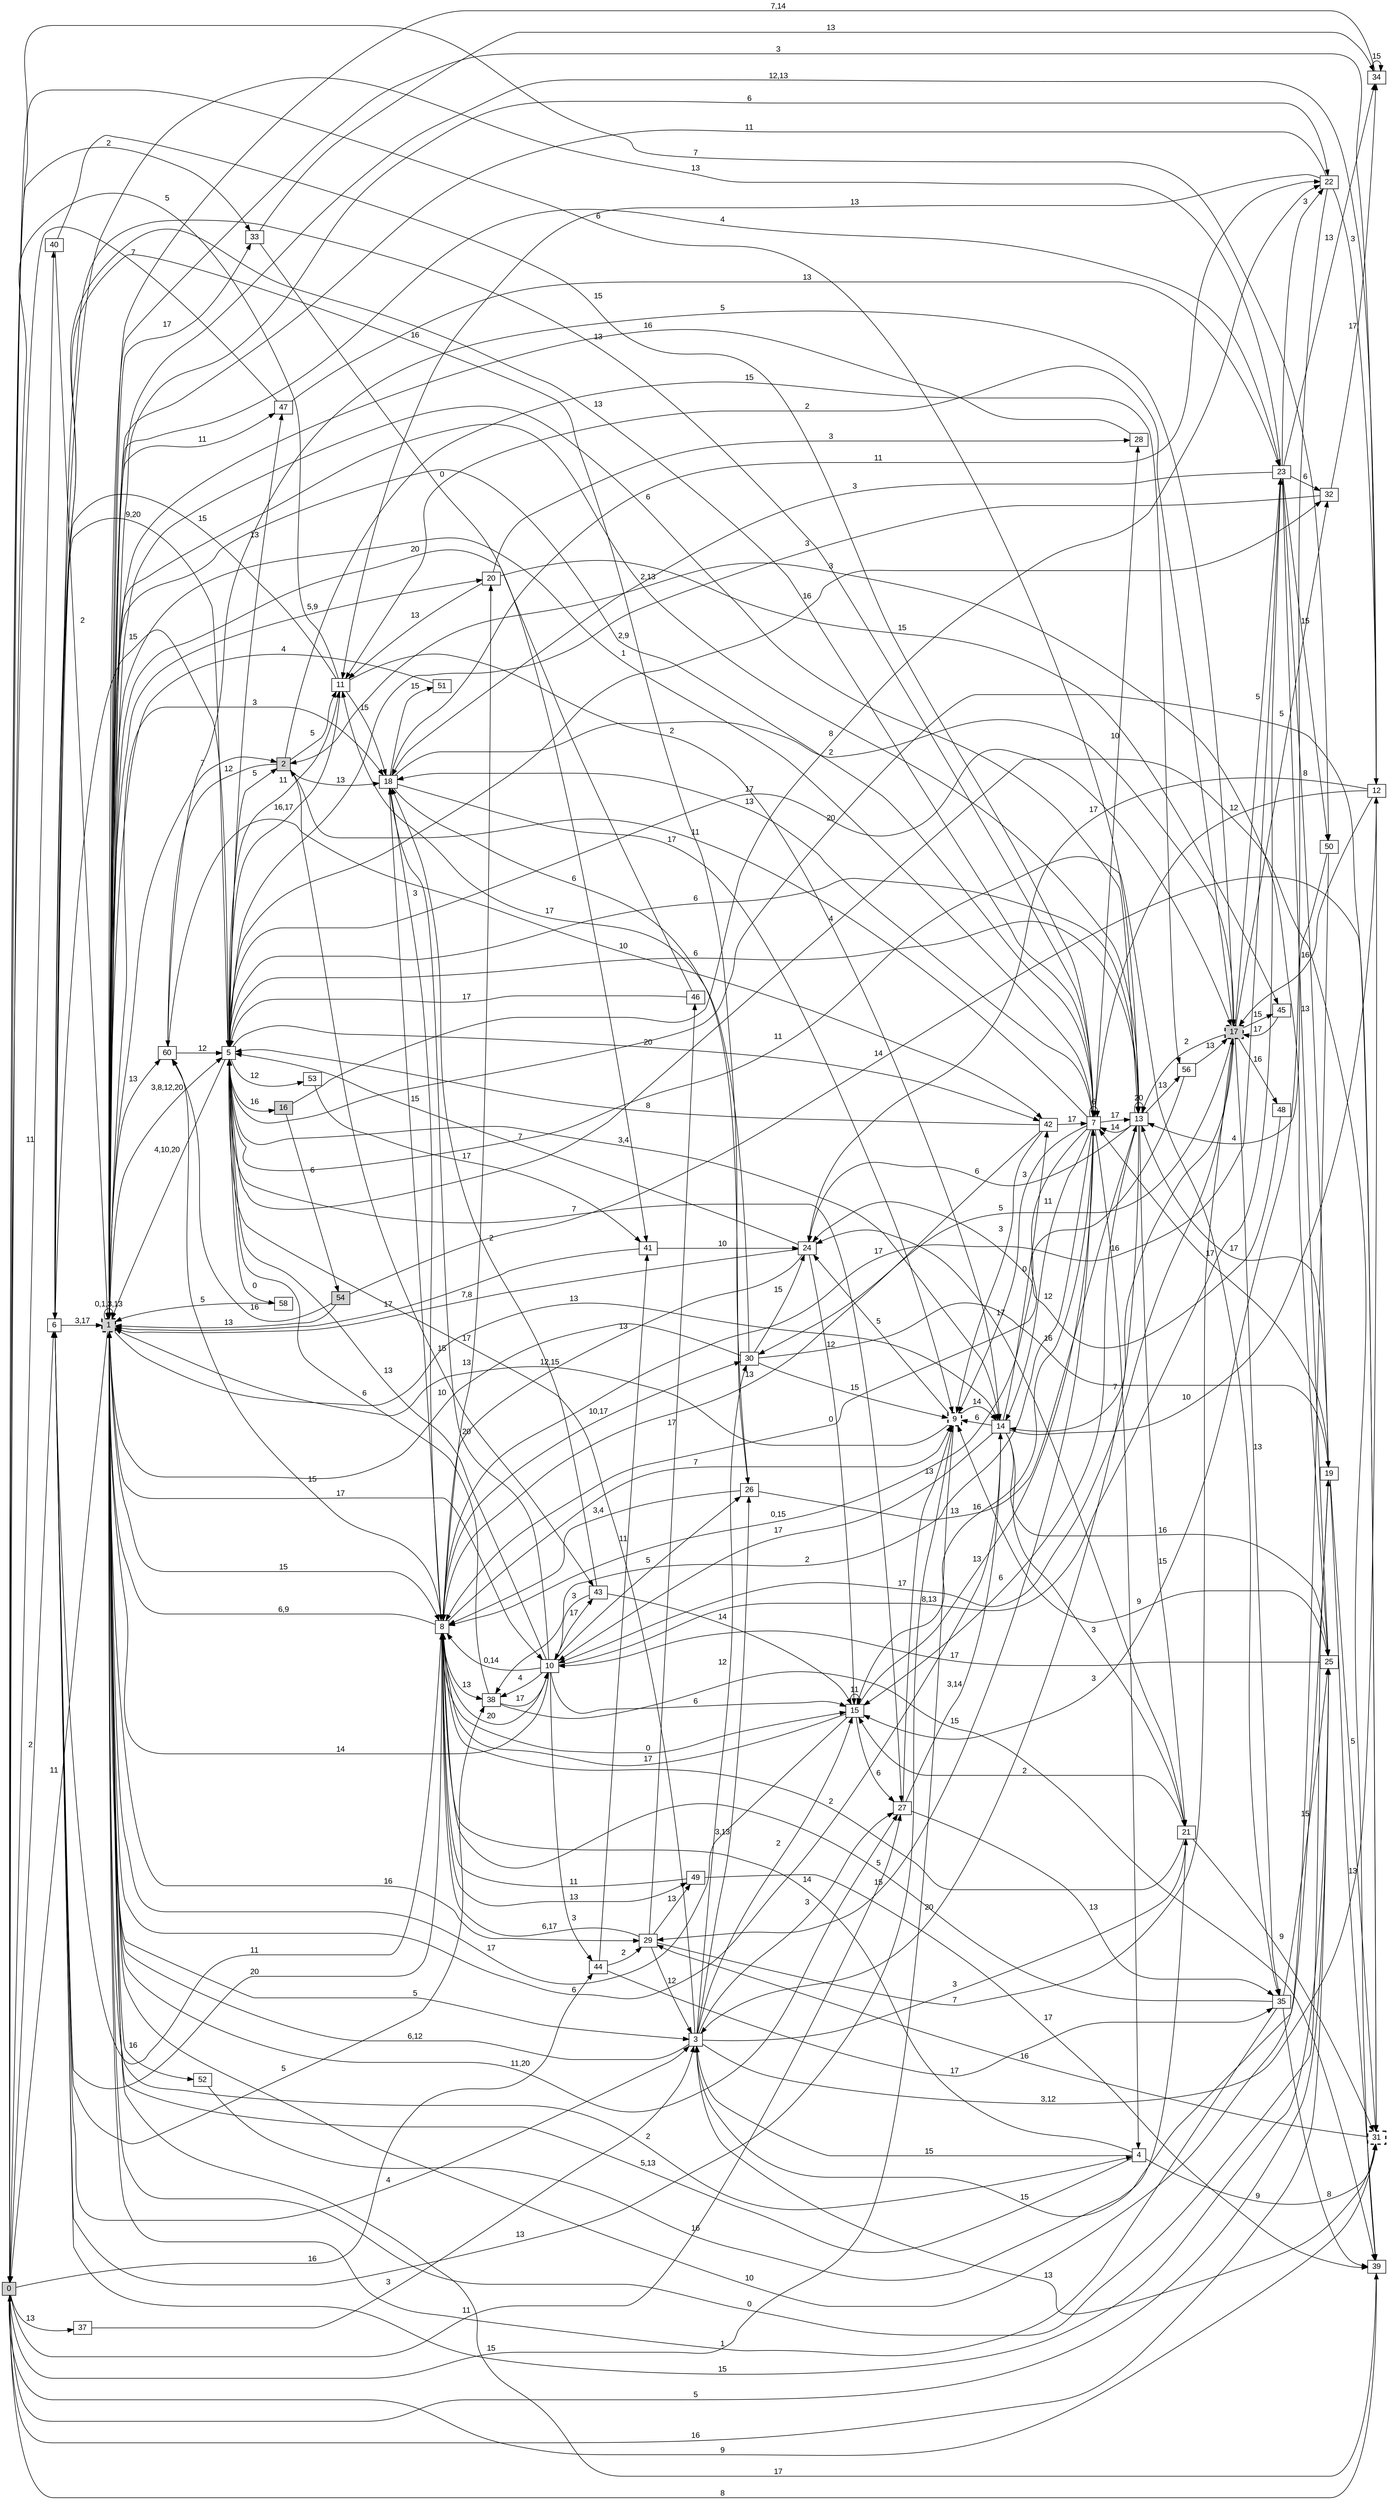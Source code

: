 digraph "NDFA" {
  rankdir=LR
  node [shape=box width=0.1 height=0.1 fontname=Arial]
  edge [fontname=Arial]
/* Estados */
 s0 [label="0" style="filled"] /* I:1 F:0 D:0 */
 s1 [label="1" style="filled,bold,dashed"] /* I:1 F:1 D:0 */
 s2 [label="2" style="filled"] /* I:1 F:0 D:0 */
 s3 [label="3" ] /* I:0 F:0 D:0 */
 s4 [label="4" ] /* I:0 F:0 D:0 */
 s5 [label="5" ] /* I:0 F:0 D:0 */
 s6 [label="6" ] /* I:0 F:0 D:0 */
 s7 [label="7" ] /* I:0 F:0 D:0 */
 s8 [label="8" ] /* I:0 F:0 D:0 */
 s9 [label="9" style="bold,dashed"] /* I:0 F:1 D:0 */
 s10 [label="10" ] /* I:0 F:0 D:0 */
 s11 [label="11" ] /* I:0 F:0 D:0 */
 s12 [label="12" ] /* I:0 F:0 D:0 */
 s13 [label="13" ] /* I:0 F:0 D:0 */
 s14 [label="14" ] /* I:0 F:0 D:0 */
 s15 [label="15" ] /* I:0 F:0 D:0 */
 s16 [label="16" style="filled"] /* I:1 F:0 D:0 */
 s17 [label="17" style="filled,bold,dashed"] /* I:1 F:1 D:0 */
 s18 [label="18" ] /* I:0 F:0 D:0 */
 s19 [label="19" ] /* I:0 F:0 D:0 */
 s20 [label="20" ] /* I:0 F:0 D:0 */
 s21 [label="21" ] /* I:0 F:0 D:0 */
 s22 [label="22" ] /* I:0 F:0 D:0 */
 s23 [label="23" ] /* I:0 F:0 D:0 */
 s24 [label="24" ] /* I:0 F:0 D:0 */
 s25 [label="25" ] /* I:0 F:0 D:0 */
 s26 [label="26" ] /* I:0 F:0 D:0 */
 s27 [label="27" ] /* I:0 F:0 D:0 */
 s28 [label="28" ] /* I:0 F:0 D:0 */
 s29 [label="29" ] /* I:0 F:0 D:0 */
 s30 [label="30" ] /* I:0 F:0 D:0 */
 s31 [label="31" style="bold,dashed"] /* I:0 F:1 D:0 */
 s32 [label="32" ] /* I:0 F:0 D:0 */
 s33 [label="33" ] /* I:0 F:0 D:0 */
 s34 [label="34" ] /* I:0 F:0 D:0 */
 s35 [label="35" ] /* I:0 F:0 D:0 */
 s37 [label="37" ] /* I:0 F:0 D:0 */
 s38 [label="38" ] /* I:0 F:0 D:0 */
 s39 [label="39" ] /* I:0 F:0 D:0 */
 s40 [label="40" ] /* I:0 F:0 D:0 */
 s41 [label="41" ] /* I:0 F:0 D:0 */
 s42 [label="42" ] /* I:0 F:0 D:0 */
 s43 [label="43" ] /* I:0 F:0 D:0 */
 s44 [label="44" ] /* I:0 F:0 D:0 */
 s45 [label="45" ] /* I:0 F:0 D:0 */
 s46 [label="46" ] /* I:0 F:0 D:0 */
 s47 [label="47" ] /* I:0 F:0 D:0 */
 s48 [label="48" ] /* I:0 F:0 D:0 */
 s49 [label="49" ] /* I:0 F:0 D:0 */
 s50 [label="50" ] /* I:0 F:0 D:0 */
 s51 [label="51" ] /* I:0 F:0 D:0 */
 s52 [label="52" ] /* I:0 F:0 D:0 */
 s53 [label="53" ] /* I:0 F:0 D:0 */
 s54 [label="54" style="filled"] /* I:1 F:0 D:0 */
 s56 [label="56" ] /* I:0 F:0 D:0 */
 s58 [label="58" ] /* I:0 F:0 D:0 */
 s60 [label="60" ] /* I:0 F:0 D:0 */
/* Transiciones */
  s0 -> s6 [label="2"]
  s0 -> s13 [label="6"]
  s0 -> s25 [label="16"]
  s0 -> s27 [label="11"]
  s0 -> s31 [label="9"]
  s0 -> s33 [label="2"]
  s0 -> s37 [label="13"]
  s0 -> s39 [label="8"]
  s0 -> s40 [label="11"]
  s0 -> s44 [label="16"]
  s0 -> s50 [label="7"]
  s1 -> s0 [label="11"]
  s1 -> s1 [label="0,1,3,13"]
  s1 -> s2 [label="7"]
  s1 -> s3 [label="5"]
  s1 -> s4 [label="2"]
  s1 -> s5 [label="3,8,12,20"]
  s1 -> s7 [label="2,9"]
  s1 -> s8 [label="15"]
  s1 -> s10 [label="17"]
  s1 -> s12 [label="3"]
  s1 -> s13 [label="6"]
  s1 -> s14 [label="13"]
  s1 -> s18 [label="3"]
  s1 -> s19 [label="0"]
  s1 -> s20 [label="5,9"]
  s1 -> s22 [label="6"]
  s1 -> s23 [label="4"]
  s1 -> s27 [label="11,20"]
  s1 -> s29 [label="16"]
  s1 -> s33 [label="17"]
  s1 -> s47 [label="11"]
  s1 -> s52 [label="16"]
  s1 -> s60 [label="13"]
  s2 -> s11 [label="5"]
  s2 -> s18 [label="13"]
  s2 -> s43 [label="15"]
  s2 -> s56 [label="15"]
  s2 -> s60 [label="12"]
  s3 -> s1 [label="6,12"]
  s3 -> s5 [label="17"]
  s3 -> s12 [label="3,12"]
  s3 -> s15 [label="2"]
  s3 -> s19 [label="15"]
  s3 -> s21 [label="3"]
  s3 -> s26 [label="3,13"]
  s3 -> s27 [label="3"]
  s3 -> s30 [label="12"]
  s4 -> s1 [label="5,13"]
  s4 -> s3 [label="15"]
  s4 -> s8 [label="14"]
  s4 -> s31 [label="9"]
  s5 -> s1 [label="4,10,20"]
  s5 -> s2 [label="5"]
  s5 -> s6 [label="9,20"]
  s5 -> s11 [label="11"]
  s5 -> s13 [label="6"]
  s5 -> s14 [label="3,4"]
  s5 -> s16 [label="16"]
  s5 -> s17 [label="17"]
  s5 -> s27 [label="7"]
  s5 -> s31 [label="20"]
  s5 -> s32 [label="16"]
  s5 -> s35 [label="11"]
  s5 -> s42 [label="20"]
  s5 -> s47 [label="13"]
  s5 -> s53 [label="12"]
  s5 -> s58 [label="0"]
  s6 -> s1 [label="3,17"]
  s6 -> s3 [label="4"]
  s6 -> s5 [label="15"]
  s6 -> s7 [label="13"]
  s6 -> s8 [label="20"]
  s6 -> s25 [label="15"]
  s6 -> s38 [label="5"]
  s7 -> s1 [label="1"]
  s7 -> s2 [label="11"]
  s7 -> s4 [label="16"]
  s7 -> s6 [label="13"]
  s7 -> s7 [label="6"]
  s7 -> s8 [label="0,15"]
  s7 -> s9 [label="3"]
  s7 -> s13 [label="17"]
  s7 -> s14 [label="11"]
  s7 -> s15 [label="16"]
  s7 -> s18 [label="13"]
  s7 -> s28 [label="10"]
  s7 -> s29 [label="15"]
  s7 -> s38 [label="2"]
  s8 -> s1 [label="6,9"]
  s8 -> s6 [label="11"]
  s8 -> s9 [label="7"]
  s8 -> s10 [label="20"]
  s8 -> s15 [label="0"]
  s8 -> s18 [label="3"]
  s8 -> s20 [label="13"]
  s8 -> s23 [label="17"]
  s8 -> s30 [label="10,17"]
  s8 -> s38 [label="13"]
  s8 -> s49 [label="13"]
  s8 -> s60 [label="15"]
  s9 -> s0 [label="15"]
  s9 -> s1 [label="12,15"]
  s9 -> s6 [label="13"]
  s9 -> s14 [label="14"]
  s9 -> s24 [label="5"]
  s10 -> s1 [label="14"]
  s10 -> s5 [label="13"]
  s10 -> s8 [label="0,14"]
  s10 -> s15 [label="6"]
  s10 -> s18 [label="20"]
  s10 -> s23 [label="8,13"]
  s10 -> s26 [label="5"]
  s10 -> s38 [label="4"]
  s10 -> s43 [label="17"]
  s10 -> s44 [label="3"]
  s11 -> s0 [label="5"]
  s11 -> s5 [label="16,17"]
  s11 -> s6 [label="15"]
  s11 -> s14 [label="2"]
  s11 -> s18 [label="15"]
  s12 -> s1 [label="12,13"]
  s12 -> s7 [label="12"]
  s12 -> s17 [label="16"]
  s12 -> s24 [label="17"]
  s13 -> s1 [label="2,13"]
  s13 -> s3 [label="20"]
  s13 -> s5 [label="6"]
  s13 -> s7 [label="14"]
  s13 -> s13 [label="20"]
  s13 -> s15 [label="6"]
  s13 -> s21 [label="15"]
  s13 -> s24 [label="6"]
  s13 -> s56 [label="13"]
  s14 -> s1 [label="6"]
  s14 -> s9 [label="6"]
  s14 -> s10 [label="17"]
  s14 -> s12 [label="10"]
  s14 -> s21 [label="3"]
  s14 -> s25 [label="16"]
  s14 -> s42 [label="0"]
  s15 -> s1 [label="17"]
  s15 -> s7 [label="13"]
  s15 -> s8 [label="17"]
  s15 -> s15 [label="11"]
  s15 -> s27 [label="6"]
  s16 -> s22 [label="8"]
  s16 -> s54 [label="6"]
  s17 -> s10 [label="17"]
  s17 -> s11 [label="2"]
  s17 -> s13 [label="2"]
  s17 -> s14 [label="7"]
  s17 -> s23 [label="5"]
  s17 -> s30 [label="5"]
  s17 -> s32 [label="5"]
  s17 -> s35 [label="13"]
  s17 -> s45 [label="15"]
  s17 -> s48 [label="16"]
  s18 -> s8 [label="15"]
  s18 -> s9 [label="17"]
  s18 -> s17 [label="2"]
  s18 -> s22 [label="11"]
  s18 -> s26 [label="6"]
  s18 -> s51 [label="15"]
  s19 -> s7 [label="17"]
  s19 -> s13 [label="17"]
  s19 -> s31 [label="5"]
  s19 -> s39 [label="13"]
  s20 -> s11 [label="13"]
  s20 -> s28 [label="3"]
  s20 -> s45 [label="15"]
  s21 -> s8 [label="2"]
  s21 -> s15 [label="2"]
  s21 -> s24 [label="17"]
  s21 -> s31 [label="9"]
  s22 -> s1 [label="11"]
  s22 -> s11 [label="13"]
  s22 -> s12 [label="3"]
  s22 -> s15 [label="3"]
  s23 -> s6 [label="13"]
  s23 -> s18 [label="3"]
  s23 -> s19 [label="8"]
  s23 -> s22 [label="3"]
  s23 -> s25 [label="13"]
  s23 -> s32 [label="6"]
  s23 -> s34 [label="13"]
  s23 -> s50 [label="15"]
  s24 -> s1 [label="7,8"]
  s24 -> s5 [label="7"]
  s24 -> s8 [label="13"]
  s24 -> s15 [label="12"]
  s25 -> s0 [label="5"]
  s25 -> s2 [label="3"]
  s25 -> s9 [label="9"]
  s25 -> s10 [label="17"]
  s26 -> s6 [label="16"]
  s26 -> s8 [label="3,4"]
  s26 -> s13 [label="13"]
  s27 -> s9 [label="13"]
  s27 -> s14 [label="3,14"]
  s27 -> s35 [label="13"]
  s28 -> s1 [label="16"]
  s29 -> s3 [label="12"]
  s29 -> s8 [label="6,17"]
  s29 -> s17 [label="7"]
  s29 -> s46 [label="17"]
  s29 -> s49 [label="13"]
  s30 -> s1 [label="10"]
  s30 -> s9 [label="15"]
  s30 -> s11 [label="17"]
  s30 -> s19 [label="16"]
  s30 -> s24 [label="15"]
  s31 -> s3 [label="13"]
  s31 -> s29 [label="16"]
  s32 -> s5 [label="3"]
  s32 -> s34 [label="17"]
  s33 -> s34 [label="13"]
  s33 -> s41 [label="0"]
  s34 -> s1 [label="7,14"]
  s34 -> s34 [label="15"]
  s35 -> s1 [label="1"]
  s35 -> s8 [label="5"]
  s35 -> s25 [label="15"]
  s35 -> s39 [label="8"]
  s37 -> s3 [label="3"]
  s38 -> s5 [label="6"]
  s38 -> s10 [label="17"]
  s38 -> s39 [label="15"]
  s39 -> s1 [label="17"]
  s39 -> s5 [label="4"]
  s40 -> s1 [label="2"]
  s40 -> s7 [label="15"]
  s41 -> s1 [label="17"]
  s41 -> s24 [label="10"]
  s42 -> s5 [label="8"]
  s42 -> s7 [label="17"]
  s42 -> s8 [label="13"]
  s42 -> s9 [label="3"]
  s43 -> s10 [label="3"]
  s43 -> s15 [label="14"]
  s43 -> s18 [label="2"]
  s44 -> s29 [label="2"]
  s44 -> s35 [label="17"]
  s44 -> s41 [label="11"]
  s45 -> s17 [label="17"]
  s46 -> s1 [label="20"]
  s46 -> s5 [label="17"]
  s47 -> s0 [label="7"]
  s47 -> s23 [label="13"]
  s48 -> s24 [label="12"]
  s49 -> s8 [label="11"]
  s49 -> s39 [label="17"]
  s50 -> s1 [label="10"]
  s50 -> s13 [label="4"]
  s51 -> s1 [label="4"]
  s52 -> s21 [label="16"]
  s53 -> s41 [label="17"]
  s54 -> s1 [label="13"]
  s54 -> s31 [label="14"]
  s54 -> s60 [label="16"]
  s56 -> s8 [label="0"]
  s56 -> s17 [label="13"]
  s58 -> s1 [label="5"]
  s60 -> s5 [label="12"]
  s60 -> s17 [label="5"]
  s60 -> s42 [label="10"]
}

